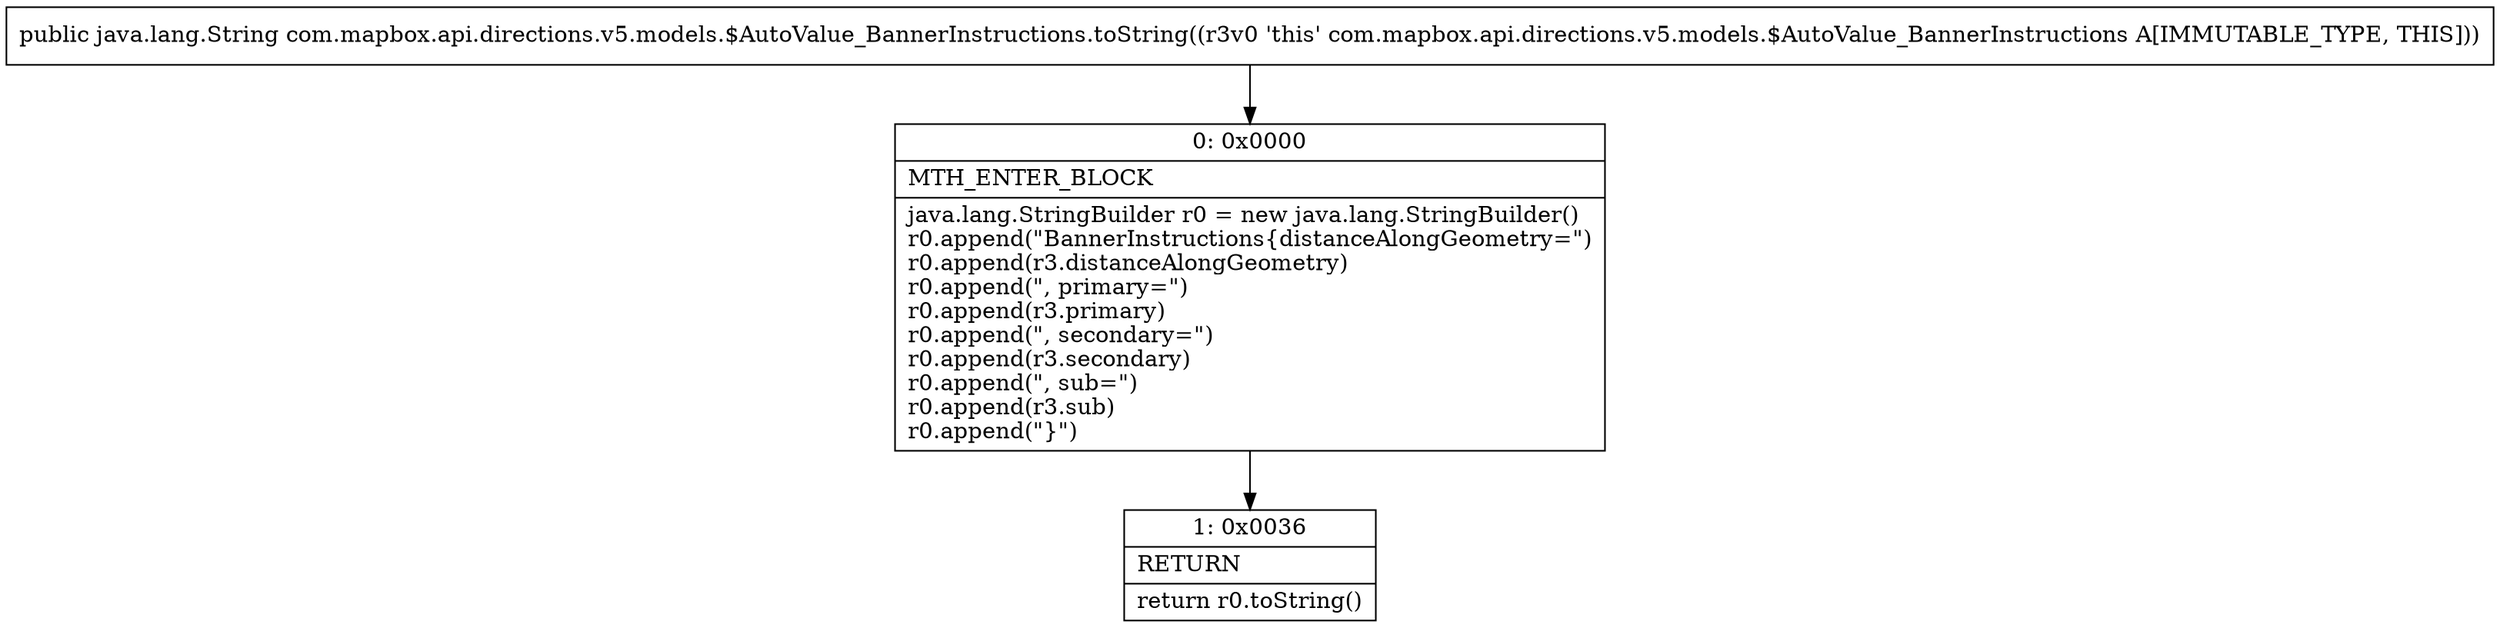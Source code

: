 digraph "CFG forcom.mapbox.api.directions.v5.models.$AutoValue_BannerInstructions.toString()Ljava\/lang\/String;" {
Node_0 [shape=record,label="{0\:\ 0x0000|MTH_ENTER_BLOCK\l|java.lang.StringBuilder r0 = new java.lang.StringBuilder()\lr0.append(\"BannerInstructions\{distanceAlongGeometry=\")\lr0.append(r3.distanceAlongGeometry)\lr0.append(\", primary=\")\lr0.append(r3.primary)\lr0.append(\", secondary=\")\lr0.append(r3.secondary)\lr0.append(\", sub=\")\lr0.append(r3.sub)\lr0.append(\"\}\")\l}"];
Node_1 [shape=record,label="{1\:\ 0x0036|RETURN\l|return r0.toString()\l}"];
MethodNode[shape=record,label="{public java.lang.String com.mapbox.api.directions.v5.models.$AutoValue_BannerInstructions.toString((r3v0 'this' com.mapbox.api.directions.v5.models.$AutoValue_BannerInstructions A[IMMUTABLE_TYPE, THIS])) }"];
MethodNode -> Node_0;
Node_0 -> Node_1;
}

